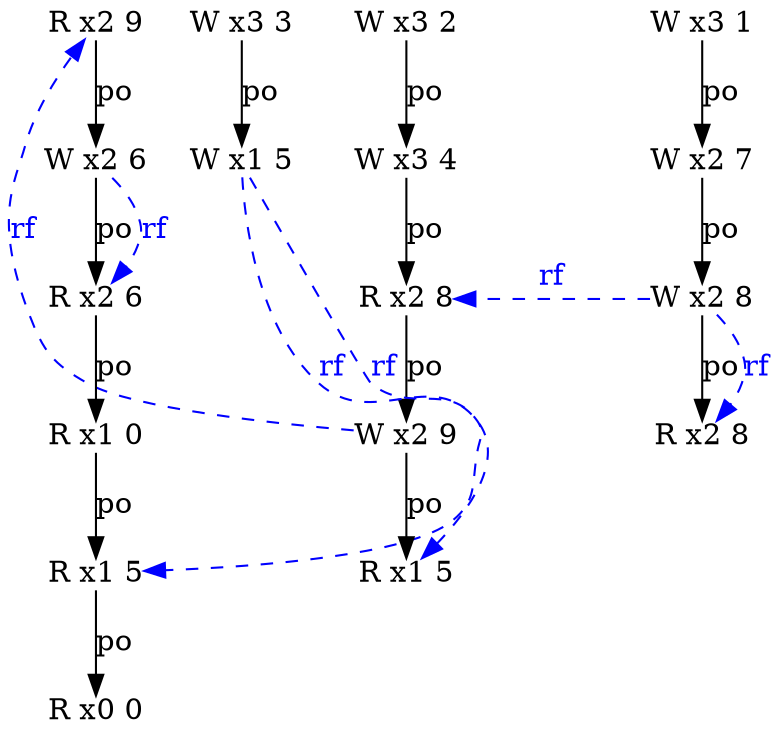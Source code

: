 digraph g {
  n1_2 [type=R,loc=2,th=1,idx=2,label="R x2 8",pos="1,-2!",shape=plain];
  n0_0 [type=W,loc=3,th=0,idx=0,label="W x3 1",pos="0,0!",shape=plain];
  n2_1 [type=W,loc=1,th=2,idx=1,label="W x1 5",pos="2,-1!",shape=plain];
  n0_3 [type=R,loc=2,th=0,idx=3,label="R x2 8",pos="0,-3!",shape=plain];
  n3_5 [type=R,loc=0,th=3,idx=5,label="R x0 0",pos="3,-5!",shape=plain];
  n1_3 [type=W,loc=2,th=1,idx=3,label="W x2 9",pos="1,-3!",shape=plain];
  n2_0 [type=W,loc=3,th=2,idx=0,label="W x3 3",pos="2,0!",shape=plain];
  n3_2 [type=R,loc=2,th=3,idx=2,label="R x2 6",pos="3,-2!",shape=plain];
  n1_1 [type=W,loc=3,th=1,idx=1,label="W x3 4",pos="1,-1!",shape=plain];
  n0_1 [type=W,loc=2,th=0,idx=1,label="W x2 7",pos="0,-1!",shape=plain];
  n3_3 [type=R,loc=1,th=3,idx=3,label="R x1 0",pos="3,-3!",shape=plain];
  n0_2 [type=W,loc=2,th=0,idx=2,label="W x2 8",pos="0,-2!",shape=plain];
  n1_0 [type=W,loc=3,th=1,idx=0,label="W x3 2",pos="1,0!",shape=plain];
  n3_0 [type=R,loc=2,th=3,idx=0,label="R x2 9",pos="3,0!",shape=plain];
  n3_1 [type=W,loc=2,th=3,idx=1,label="W x2 6",pos="3,-1!",shape=plain];
  n1_4 [type=R,loc=1,th=1,idx=4,label="R x1 5",pos="1,-4!",shape=plain];
  n3_4 [type=R,loc=1,th=3,idx=4,label="R x1 5",pos="3,-4!",shape=plain];
  n1_3 -> n1_4 [label="po"];
  n0_0 -> n0_1 [label="po"];
  n1_2 -> n1_3 [label="po"];
  n1_0 -> n1_1 [label="po"];
  n3_4 -> n3_5 [label="po"];
  n2_0 -> n2_1 [label="po"];
  n3_0 -> n3_1 [label="po"];
  n3_3 -> n3_4 [label="po"];
  n1_1 -> n1_2 [label="po"];
  n3_1 -> n3_2 [label="po"];
  n0_2 -> n0_3 [label="po"];
  n0_1 -> n0_2 [label="po"];
  n3_2 -> n3_3 [label="po"];
  n0_2 -> n0_3 [from_th=0,to_th=0,from_idx=2,to_idx=3,constraint=false,style=dashed,label="rf",fontcolor=blue,color=blue];
  n1_3 -> n3_0 [from_th=1,to_th=3,from_idx=3,to_idx=0,constraint=false,style=dashed,label="rf",fontcolor=blue,color=blue];
  n3_1 -> n3_2 [from_th=3,to_th=3,from_idx=1,to_idx=2,constraint=false,style=dashed,label="rf",fontcolor=blue,color=blue];
  n2_1 -> n1_4 [from_th=2,to_th=1,from_idx=1,to_idx=4,constraint=false,style=dashed,label="rf",fontcolor=blue,color=blue];
  n0_2 -> n1_2 [from_th=0,to_th=1,from_idx=2,to_idx=2,constraint=false,style=dashed,label="rf",fontcolor=blue,color=blue];
  n2_1 -> n3_4 [from_th=2,to_th=3,from_idx=1,to_idx=4,constraint=false,style=dashed,label="rf",fontcolor=blue,color=blue];
}

